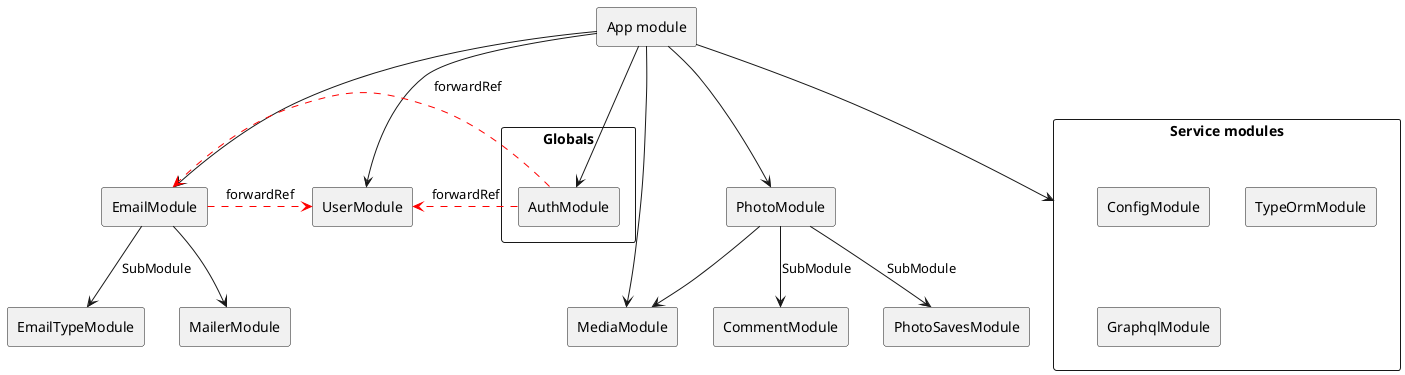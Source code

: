 @startuml
' Define components
rectangle "App module" as AppModule
rectangle "Service modules" {
    rectangle ConfigModule
    rectangle TypeOrmModule
    rectangle GraphqlModule
}
rectangle "Globals" {
    rectangle AuthModule
}
rectangle MediaModule
rectangle PhotoModule
rectangle CommentModule
rectangle UserModule
rectangle EmailModule
rectangle EmailTypeModule
rectangle MailerModule
rectangle PhotoSavesModule
' Comments
' Define relationships
AppModule --> MediaModule
AppModule --> PhotoModule
AppModule --> UserModule
AppModule --> EmailModule
AppModule --> AuthModule
AppModule --> "Service modules"
PhotoModule --> MediaModule
PhotoModule --> CommentModule : SubModule
PhotoModule --> PhotoSavesModule : SubModule
EmailModule --> EmailTypeModule : SubModule
EmailModule --> MailerModule
' Forward references (red arrows)
EmailModule .[#red]> UserModule : forwardRef
AuthModule .[#red]> UserModule : forwardRef
AuthModule .[#red]> EmailModule : forwardRef
@enduml